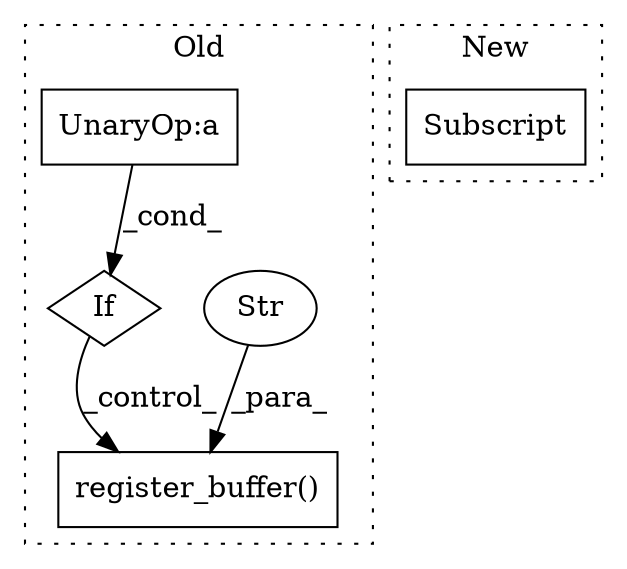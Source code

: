 digraph G {
subgraph cluster0 {
1 [label="register_buffer()" a="75" s="3310,3349" l="21,21" shape="box"];
3 [label="Str" a="66" s="3331" l="9" shape="ellipse"];
4 [label="If" a="96" s="2836" l="3" shape="diamond"];
5 [label="UnaryOp:a" a="61" s="2867" l="22" shape="box"];
label = "Old";
style="dotted";
}
subgraph cluster1 {
2 [label="Subscript" a="63" s="4011,0" l="22,0" shape="box"];
label = "New";
style="dotted";
}
3 -> 1 [label="_para_"];
4 -> 1 [label="_control_"];
5 -> 4 [label="_cond_"];
}